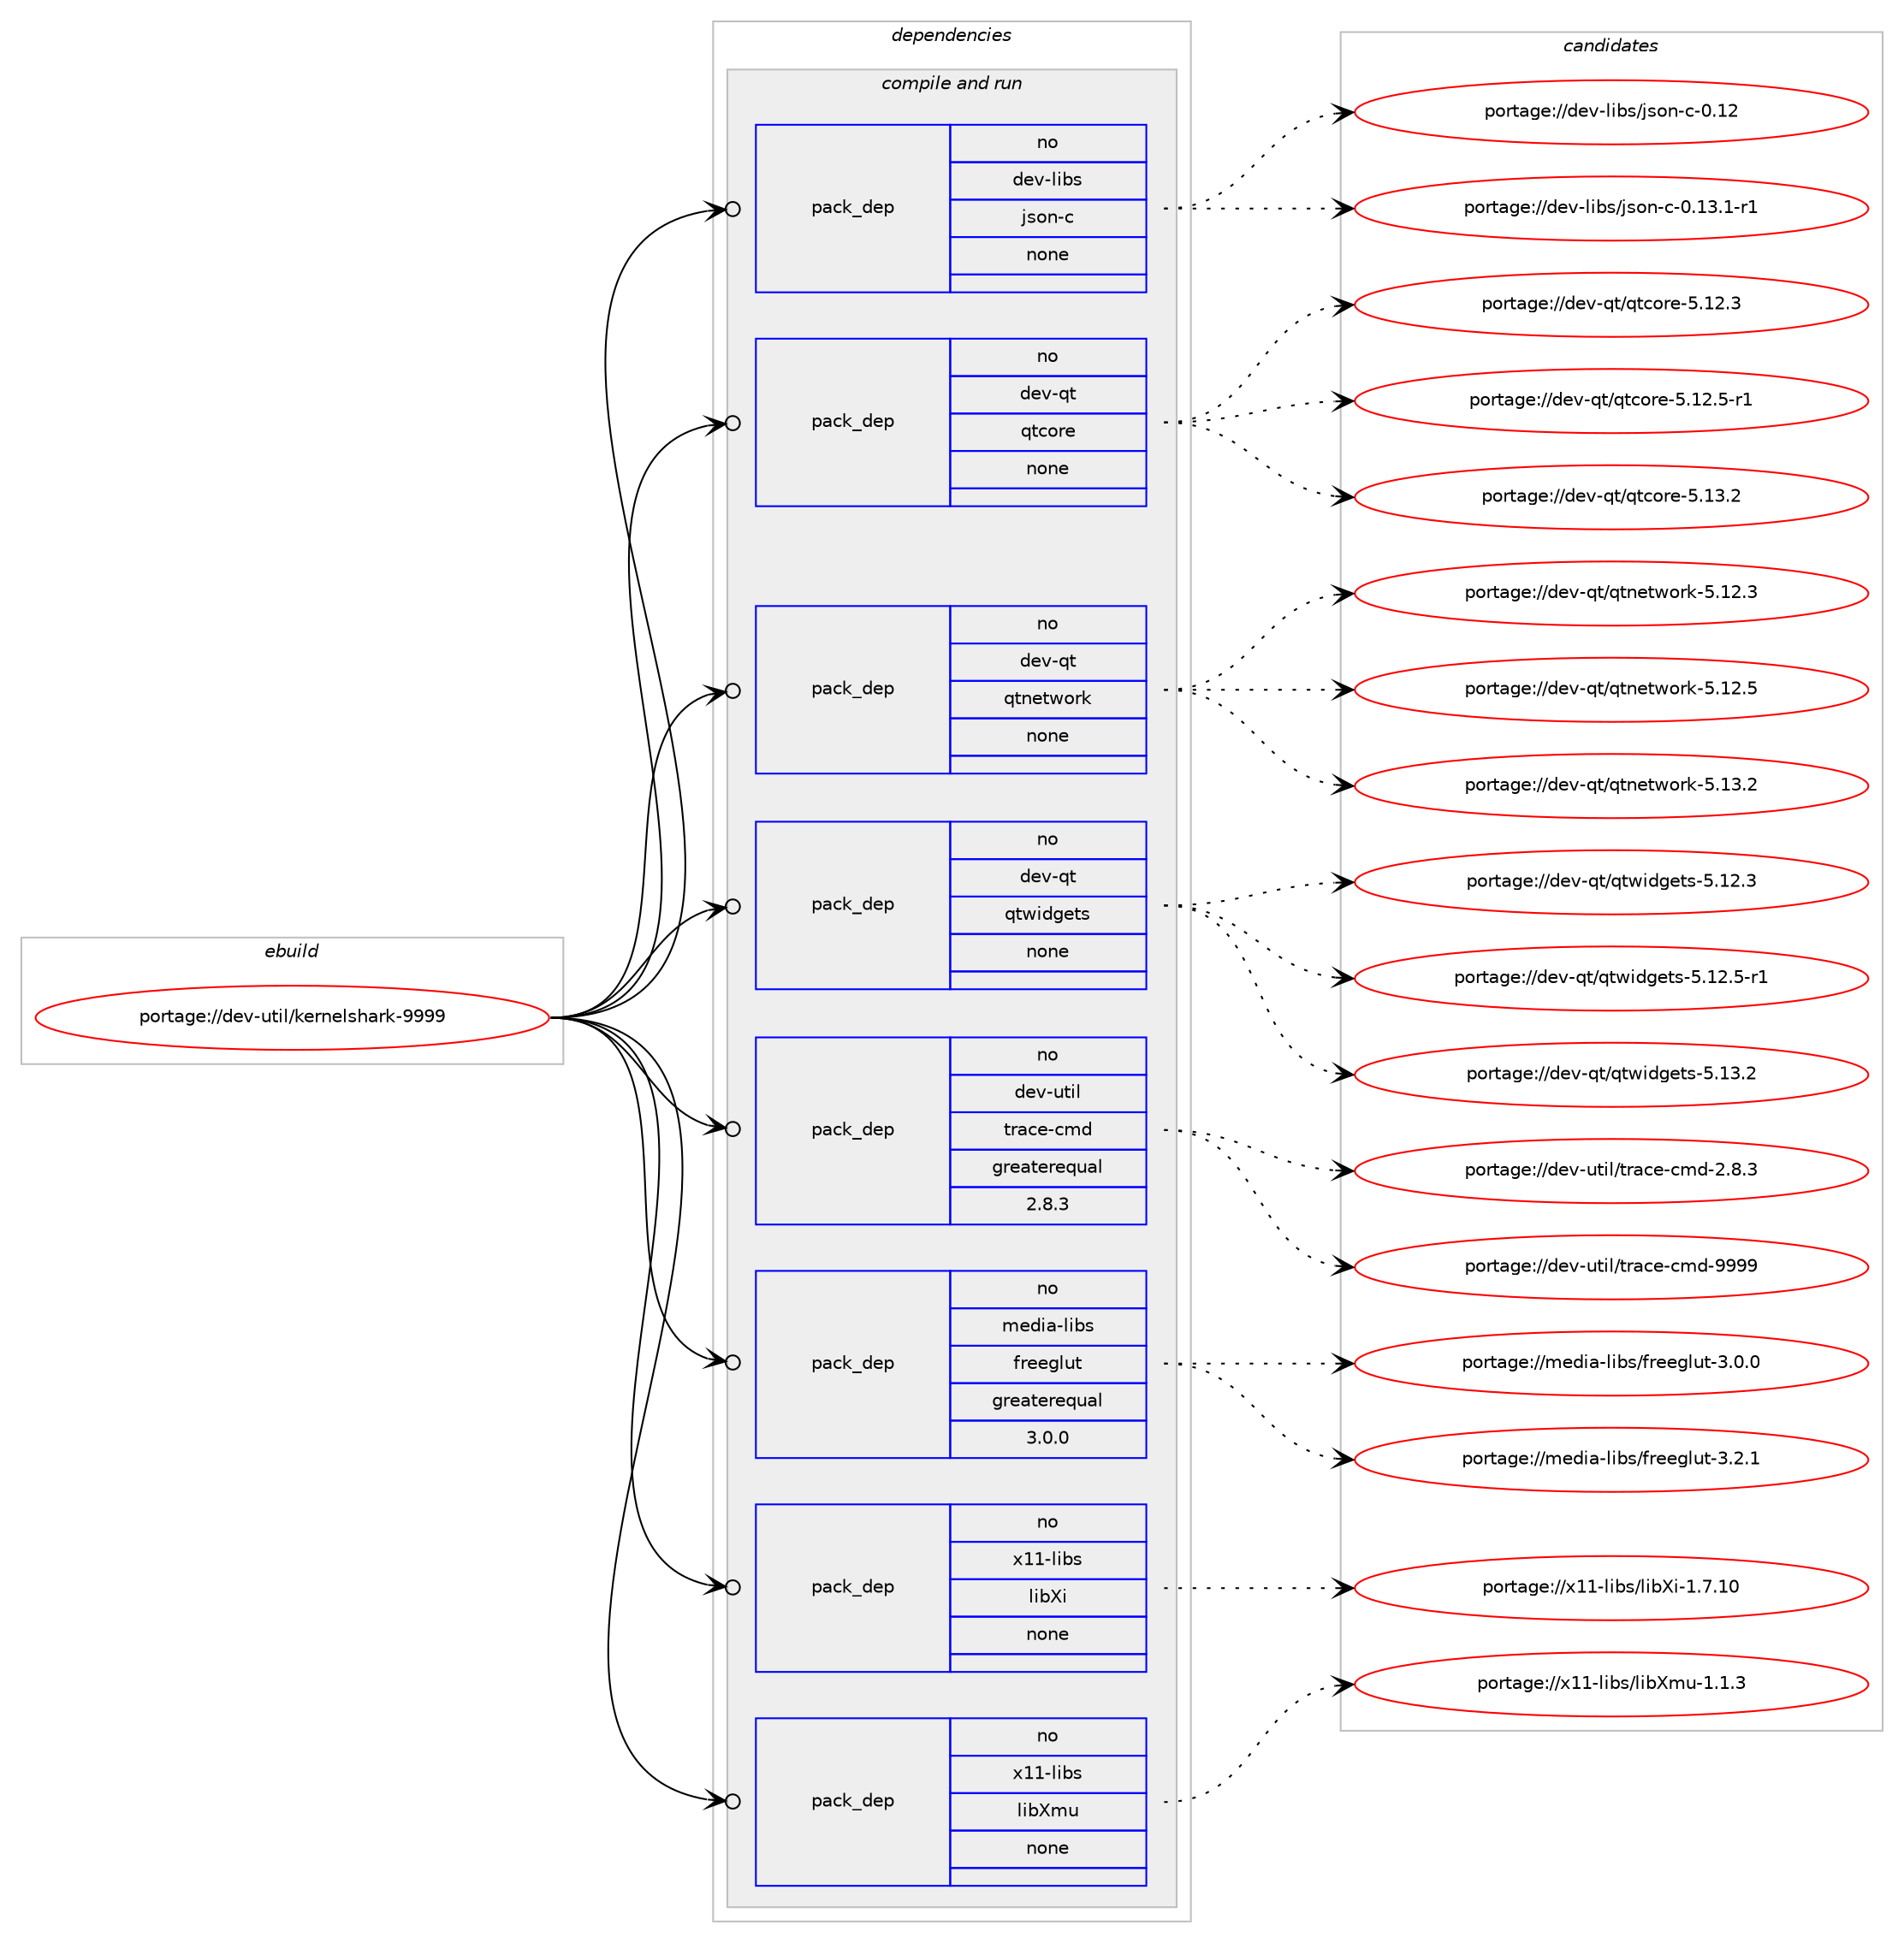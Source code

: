 digraph prolog {

# *************
# Graph options
# *************

newrank=true;
concentrate=true;
compound=true;
graph [rankdir=LR,fontname=Helvetica,fontsize=10,ranksep=1.5];#, ranksep=2.5, nodesep=0.2];
edge  [arrowhead=vee];
node  [fontname=Helvetica,fontsize=10];

# **********
# The ebuild
# **********

subgraph cluster_leftcol {
color=gray;
rank=same;
label=<<i>ebuild</i>>;
id [label="portage://dev-util/kernelshark-9999", color=red, width=4, href="../dev-util/kernelshark-9999.svg"];
}

# ****************
# The dependencies
# ****************

subgraph cluster_midcol {
color=gray;
label=<<i>dependencies</i>>;
subgraph cluster_compile {
fillcolor="#eeeeee";
style=filled;
label=<<i>compile</i>>;
}
subgraph cluster_compileandrun {
fillcolor="#eeeeee";
style=filled;
label=<<i>compile and run</i>>;
subgraph pack188504 {
dependency263596 [label=<<TABLE BORDER="0" CELLBORDER="1" CELLSPACING="0" CELLPADDING="4" WIDTH="220"><TR><TD ROWSPAN="6" CELLPADDING="30">pack_dep</TD></TR><TR><TD WIDTH="110">no</TD></TR><TR><TD>dev-libs</TD></TR><TR><TD>json-c</TD></TR><TR><TD>none</TD></TR><TR><TD></TD></TR></TABLE>>, shape=none, color=blue];
}
id:e -> dependency263596:w [weight=20,style="solid",arrowhead="odotvee"];
subgraph pack188505 {
dependency263597 [label=<<TABLE BORDER="0" CELLBORDER="1" CELLSPACING="0" CELLPADDING="4" WIDTH="220"><TR><TD ROWSPAN="6" CELLPADDING="30">pack_dep</TD></TR><TR><TD WIDTH="110">no</TD></TR><TR><TD>dev-qt</TD></TR><TR><TD>qtcore</TD></TR><TR><TD>none</TD></TR><TR><TD></TD></TR></TABLE>>, shape=none, color=blue];
}
id:e -> dependency263597:w [weight=20,style="solid",arrowhead="odotvee"];
subgraph pack188506 {
dependency263598 [label=<<TABLE BORDER="0" CELLBORDER="1" CELLSPACING="0" CELLPADDING="4" WIDTH="220"><TR><TD ROWSPAN="6" CELLPADDING="30">pack_dep</TD></TR><TR><TD WIDTH="110">no</TD></TR><TR><TD>dev-qt</TD></TR><TR><TD>qtnetwork</TD></TR><TR><TD>none</TD></TR><TR><TD></TD></TR></TABLE>>, shape=none, color=blue];
}
id:e -> dependency263598:w [weight=20,style="solid",arrowhead="odotvee"];
subgraph pack188507 {
dependency263599 [label=<<TABLE BORDER="0" CELLBORDER="1" CELLSPACING="0" CELLPADDING="4" WIDTH="220"><TR><TD ROWSPAN="6" CELLPADDING="30">pack_dep</TD></TR><TR><TD WIDTH="110">no</TD></TR><TR><TD>dev-qt</TD></TR><TR><TD>qtwidgets</TD></TR><TR><TD>none</TD></TR><TR><TD></TD></TR></TABLE>>, shape=none, color=blue];
}
id:e -> dependency263599:w [weight=20,style="solid",arrowhead="odotvee"];
subgraph pack188508 {
dependency263600 [label=<<TABLE BORDER="0" CELLBORDER="1" CELLSPACING="0" CELLPADDING="4" WIDTH="220"><TR><TD ROWSPAN="6" CELLPADDING="30">pack_dep</TD></TR><TR><TD WIDTH="110">no</TD></TR><TR><TD>dev-util</TD></TR><TR><TD>trace-cmd</TD></TR><TR><TD>greaterequal</TD></TR><TR><TD>2.8.3</TD></TR></TABLE>>, shape=none, color=blue];
}
id:e -> dependency263600:w [weight=20,style="solid",arrowhead="odotvee"];
subgraph pack188509 {
dependency263601 [label=<<TABLE BORDER="0" CELLBORDER="1" CELLSPACING="0" CELLPADDING="4" WIDTH="220"><TR><TD ROWSPAN="6" CELLPADDING="30">pack_dep</TD></TR><TR><TD WIDTH="110">no</TD></TR><TR><TD>media-libs</TD></TR><TR><TD>freeglut</TD></TR><TR><TD>greaterequal</TD></TR><TR><TD>3.0.0</TD></TR></TABLE>>, shape=none, color=blue];
}
id:e -> dependency263601:w [weight=20,style="solid",arrowhead="odotvee"];
subgraph pack188510 {
dependency263602 [label=<<TABLE BORDER="0" CELLBORDER="1" CELLSPACING="0" CELLPADDING="4" WIDTH="220"><TR><TD ROWSPAN="6" CELLPADDING="30">pack_dep</TD></TR><TR><TD WIDTH="110">no</TD></TR><TR><TD>x11-libs</TD></TR><TR><TD>libXi</TD></TR><TR><TD>none</TD></TR><TR><TD></TD></TR></TABLE>>, shape=none, color=blue];
}
id:e -> dependency263602:w [weight=20,style="solid",arrowhead="odotvee"];
subgraph pack188511 {
dependency263603 [label=<<TABLE BORDER="0" CELLBORDER="1" CELLSPACING="0" CELLPADDING="4" WIDTH="220"><TR><TD ROWSPAN="6" CELLPADDING="30">pack_dep</TD></TR><TR><TD WIDTH="110">no</TD></TR><TR><TD>x11-libs</TD></TR><TR><TD>libXmu</TD></TR><TR><TD>none</TD></TR><TR><TD></TD></TR></TABLE>>, shape=none, color=blue];
}
id:e -> dependency263603:w [weight=20,style="solid",arrowhead="odotvee"];
}
subgraph cluster_run {
fillcolor="#eeeeee";
style=filled;
label=<<i>run</i>>;
}
}

# **************
# The candidates
# **************

subgraph cluster_choices {
rank=same;
color=gray;
label=<<i>candidates</i>>;

subgraph choice188504 {
color=black;
nodesep=1;
choiceportage10010111845108105981154710611511111045994548464950 [label="portage://dev-libs/json-c-0.12", color=red, width=4,href="../dev-libs/json-c-0.12.svg"];
choiceportage1001011184510810598115471061151111104599454846495146494511449 [label="portage://dev-libs/json-c-0.13.1-r1", color=red, width=4,href="../dev-libs/json-c-0.13.1-r1.svg"];
dependency263596:e -> choiceportage10010111845108105981154710611511111045994548464950:w [style=dotted,weight="100"];
dependency263596:e -> choiceportage1001011184510810598115471061151111104599454846495146494511449:w [style=dotted,weight="100"];
}
subgraph choice188505 {
color=black;
nodesep=1;
choiceportage10010111845113116471131169911111410145534649504651 [label="portage://dev-qt/qtcore-5.12.3", color=red, width=4,href="../dev-qt/qtcore-5.12.3.svg"];
choiceportage100101118451131164711311699111114101455346495046534511449 [label="portage://dev-qt/qtcore-5.12.5-r1", color=red, width=4,href="../dev-qt/qtcore-5.12.5-r1.svg"];
choiceportage10010111845113116471131169911111410145534649514650 [label="portage://dev-qt/qtcore-5.13.2", color=red, width=4,href="../dev-qt/qtcore-5.13.2.svg"];
dependency263597:e -> choiceportage10010111845113116471131169911111410145534649504651:w [style=dotted,weight="100"];
dependency263597:e -> choiceportage100101118451131164711311699111114101455346495046534511449:w [style=dotted,weight="100"];
dependency263597:e -> choiceportage10010111845113116471131169911111410145534649514650:w [style=dotted,weight="100"];
}
subgraph choice188506 {
color=black;
nodesep=1;
choiceportage100101118451131164711311611010111611911111410745534649504651 [label="portage://dev-qt/qtnetwork-5.12.3", color=red, width=4,href="../dev-qt/qtnetwork-5.12.3.svg"];
choiceportage100101118451131164711311611010111611911111410745534649504653 [label="portage://dev-qt/qtnetwork-5.12.5", color=red, width=4,href="../dev-qt/qtnetwork-5.12.5.svg"];
choiceportage100101118451131164711311611010111611911111410745534649514650 [label="portage://dev-qt/qtnetwork-5.13.2", color=red, width=4,href="../dev-qt/qtnetwork-5.13.2.svg"];
dependency263598:e -> choiceportage100101118451131164711311611010111611911111410745534649504651:w [style=dotted,weight="100"];
dependency263598:e -> choiceportage100101118451131164711311611010111611911111410745534649504653:w [style=dotted,weight="100"];
dependency263598:e -> choiceportage100101118451131164711311611010111611911111410745534649514650:w [style=dotted,weight="100"];
}
subgraph choice188507 {
color=black;
nodesep=1;
choiceportage100101118451131164711311611910510010310111611545534649504651 [label="portage://dev-qt/qtwidgets-5.12.3", color=red, width=4,href="../dev-qt/qtwidgets-5.12.3.svg"];
choiceportage1001011184511311647113116119105100103101116115455346495046534511449 [label="portage://dev-qt/qtwidgets-5.12.5-r1", color=red, width=4,href="../dev-qt/qtwidgets-5.12.5-r1.svg"];
choiceportage100101118451131164711311611910510010310111611545534649514650 [label="portage://dev-qt/qtwidgets-5.13.2", color=red, width=4,href="../dev-qt/qtwidgets-5.13.2.svg"];
dependency263599:e -> choiceportage100101118451131164711311611910510010310111611545534649504651:w [style=dotted,weight="100"];
dependency263599:e -> choiceportage1001011184511311647113116119105100103101116115455346495046534511449:w [style=dotted,weight="100"];
dependency263599:e -> choiceportage100101118451131164711311611910510010310111611545534649514650:w [style=dotted,weight="100"];
}
subgraph choice188508 {
color=black;
nodesep=1;
choiceportage100101118451171161051084711611497991014599109100455046564651 [label="portage://dev-util/trace-cmd-2.8.3", color=red, width=4,href="../dev-util/trace-cmd-2.8.3.svg"];
choiceportage1001011184511711610510847116114979910145991091004557575757 [label="portage://dev-util/trace-cmd-9999", color=red, width=4,href="../dev-util/trace-cmd-9999.svg"];
dependency263600:e -> choiceportage100101118451171161051084711611497991014599109100455046564651:w [style=dotted,weight="100"];
dependency263600:e -> choiceportage1001011184511711610510847116114979910145991091004557575757:w [style=dotted,weight="100"];
}
subgraph choice188509 {
color=black;
nodesep=1;
choiceportage10910110010597451081059811547102114101101103108117116455146484648 [label="portage://media-libs/freeglut-3.0.0", color=red, width=4,href="../media-libs/freeglut-3.0.0.svg"];
choiceportage10910110010597451081059811547102114101101103108117116455146504649 [label="portage://media-libs/freeglut-3.2.1", color=red, width=4,href="../media-libs/freeglut-3.2.1.svg"];
dependency263601:e -> choiceportage10910110010597451081059811547102114101101103108117116455146484648:w [style=dotted,weight="100"];
dependency263601:e -> choiceportage10910110010597451081059811547102114101101103108117116455146504649:w [style=dotted,weight="100"];
}
subgraph choice188510 {
color=black;
nodesep=1;
choiceportage1204949451081059811547108105988810545494655464948 [label="portage://x11-libs/libXi-1.7.10", color=red, width=4,href="../x11-libs/libXi-1.7.10.svg"];
dependency263602:e -> choiceportage1204949451081059811547108105988810545494655464948:w [style=dotted,weight="100"];
}
subgraph choice188511 {
color=black;
nodesep=1;
choiceportage12049494510810598115471081059888109117454946494651 [label="portage://x11-libs/libXmu-1.1.3", color=red, width=4,href="../x11-libs/libXmu-1.1.3.svg"];
dependency263603:e -> choiceportage12049494510810598115471081059888109117454946494651:w [style=dotted,weight="100"];
}
}

}

